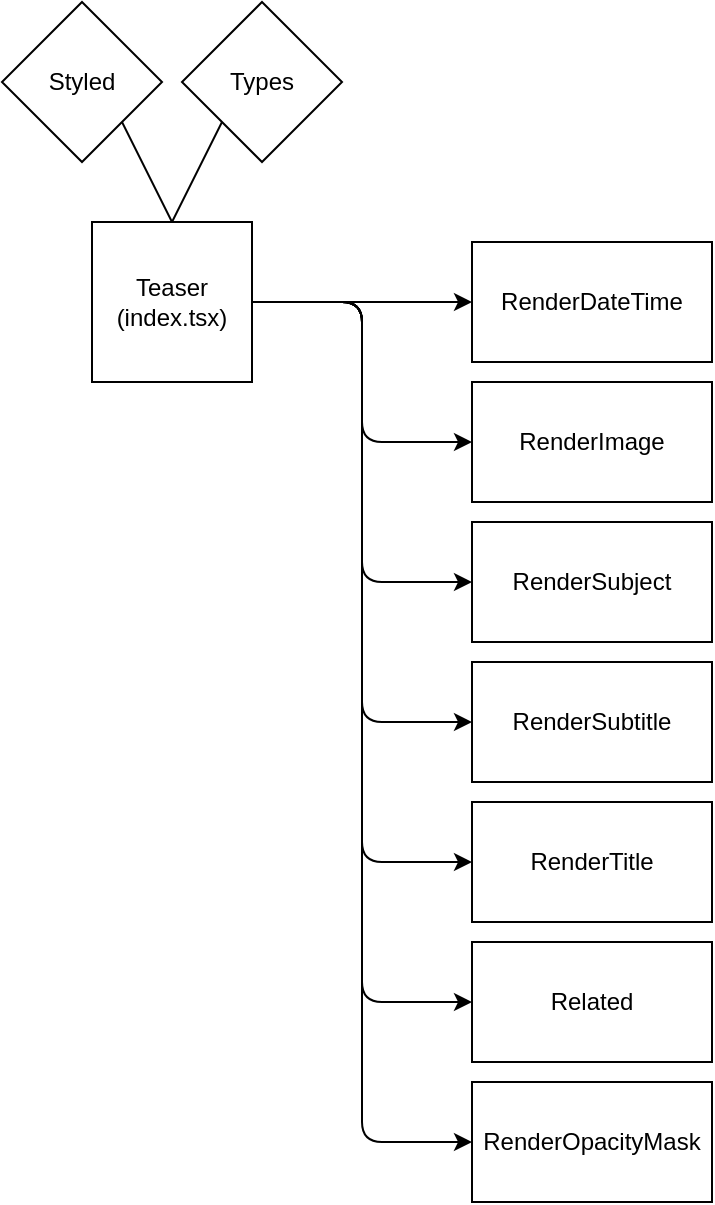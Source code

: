 <mxfile>
    <diagram id="NxI7S6E8Evhz7szBJ_er" name="Page-1">
        <mxGraphModel dx="1201" dy="804" grid="1" gridSize="10" guides="1" tooltips="1" connect="1" arrows="1" fold="1" page="1" pageScale="1" pageWidth="850" pageHeight="1100" math="0" shadow="0">
            <root>
                <mxCell id="0"/>
                <mxCell id="1" parent="0"/>
                <mxCell id="4" value="" style="edgeStyle=orthogonalEdgeStyle;rounded=0;orthogonalLoop=1;jettySize=auto;html=1;" parent="1" source="2" target="3" edge="1">
                    <mxGeometry relative="1" as="geometry"/>
                </mxCell>
                <mxCell id="3" value="RenderDateTime" style="whiteSpace=wrap;html=1;" parent="1" vertex="1">
                    <mxGeometry x="425" y="440" width="120" height="60" as="geometry"/>
                </mxCell>
                <mxCell id="7" value="RenderImage" style="whiteSpace=wrap;html=1;" parent="1" vertex="1">
                    <mxGeometry x="425" y="510" width="120" height="60" as="geometry"/>
                </mxCell>
                <mxCell id="9" value="RenderSubject" style="whiteSpace=wrap;html=1;" parent="1" vertex="1">
                    <mxGeometry x="425" y="580" width="120" height="60" as="geometry"/>
                </mxCell>
                <mxCell id="10" value="RenderSubtitle" style="whiteSpace=wrap;html=1;" parent="1" vertex="1">
                    <mxGeometry x="425" y="650" width="120" height="60" as="geometry"/>
                </mxCell>
                <mxCell id="11" value="RenderTitle" style="whiteSpace=wrap;html=1;" parent="1" vertex="1">
                    <mxGeometry x="425" y="720" width="120" height="60" as="geometry"/>
                </mxCell>
                <mxCell id="13" value="" style="edgeStyle=elbowEdgeStyle;elbow=horizontal;endArrow=classic;html=1;exitX=1;exitY=0.5;exitDx=0;exitDy=0;entryX=0;entryY=0.5;entryDx=0;entryDy=0;" parent="1" source="2" target="7" edge="1">
                    <mxGeometry width="50" height="50" relative="1" as="geometry">
                        <mxPoint x="535" y="630" as="sourcePoint"/>
                        <mxPoint x="585" y="580" as="targetPoint"/>
                    </mxGeometry>
                </mxCell>
                <mxCell id="14" value="" style="edgeStyle=elbowEdgeStyle;elbow=horizontal;endArrow=classic;html=1;exitX=1;exitY=0.5;exitDx=0;exitDy=0;entryX=0;entryY=0.5;entryDx=0;entryDy=0;" parent="1" source="2" target="9" edge="1">
                    <mxGeometry width="50" height="50" relative="1" as="geometry">
                        <mxPoint x="435" y="630" as="sourcePoint"/>
                        <mxPoint x="373" y="610" as="targetPoint"/>
                    </mxGeometry>
                </mxCell>
                <mxCell id="15" value="" style="edgeStyle=elbowEdgeStyle;elbow=horizontal;endArrow=classic;html=1;exitX=1;exitY=0.5;exitDx=0;exitDy=0;entryX=0;entryY=0.5;entryDx=0;entryDy=0;" parent="1" source="2" target="10" edge="1">
                    <mxGeometry width="50" height="50" relative="1" as="geometry">
                        <mxPoint x="435" y="630" as="sourcePoint"/>
                        <mxPoint x="485" y="580" as="targetPoint"/>
                    </mxGeometry>
                </mxCell>
                <mxCell id="16" value="" style="edgeStyle=elbowEdgeStyle;elbow=horizontal;endArrow=classic;html=1;exitX=1;exitY=0.5;exitDx=0;exitDy=0;entryX=0;entryY=0.5;entryDx=0;entryDy=0;" parent="1" source="2" target="11" edge="1">
                    <mxGeometry width="50" height="50" relative="1" as="geometry">
                        <mxPoint x="435" y="630" as="sourcePoint"/>
                        <mxPoint x="485" y="580" as="targetPoint"/>
                    </mxGeometry>
                </mxCell>
                <mxCell id="26" value="Styled" style="rhombus;whiteSpace=wrap;html=1;" parent="1" vertex="1">
                    <mxGeometry x="190" y="320" width="80" height="80" as="geometry"/>
                </mxCell>
                <mxCell id="27" value="Types" style="rhombus;whiteSpace=wrap;html=1;" parent="1" vertex="1">
                    <mxGeometry x="280" y="320" width="80" height="80" as="geometry"/>
                </mxCell>
                <mxCell id="2" value="Teaser&lt;br&gt;(index.tsx)" style="whiteSpace=wrap;html=1;aspect=fixed;" parent="1" vertex="1">
                    <mxGeometry x="235" y="430" width="80" height="80" as="geometry"/>
                </mxCell>
                <mxCell id="31" value="" style="endArrow=none;html=1;entryX=1;entryY=1;entryDx=0;entryDy=0;exitX=0.5;exitY=0;exitDx=0;exitDy=0;" parent="1" source="2" target="26" edge="1">
                    <mxGeometry width="50" height="50" relative="1" as="geometry">
                        <mxPoint x="410" y="530" as="sourcePoint"/>
                        <mxPoint x="460" y="480" as="targetPoint"/>
                    </mxGeometry>
                </mxCell>
                <mxCell id="32" value="" style="endArrow=none;html=1;entryX=0;entryY=1;entryDx=0;entryDy=0;exitX=0.5;exitY=0;exitDx=0;exitDy=0;" parent="1" source="2" target="27" edge="1">
                    <mxGeometry width="50" height="50" relative="1" as="geometry">
                        <mxPoint x="410" y="530" as="sourcePoint"/>
                        <mxPoint x="460" y="480" as="targetPoint"/>
                    </mxGeometry>
                </mxCell>
                <mxCell id="33" value="Related" style="whiteSpace=wrap;html=1;" vertex="1" parent="1">
                    <mxGeometry x="425" y="790" width="120" height="60" as="geometry"/>
                </mxCell>
                <mxCell id="37" value="" style="edgeStyle=segmentEdgeStyle;endArrow=classic;html=1;exitX=1;exitY=0.5;exitDx=0;exitDy=0;entryX=0;entryY=0.5;entryDx=0;entryDy=0;" edge="1" parent="1" source="2" target="33">
                    <mxGeometry width="50" height="50" relative="1" as="geometry">
                        <mxPoint x="490" y="630" as="sourcePoint"/>
                        <mxPoint x="540" y="580" as="targetPoint"/>
                        <Array as="points">
                            <mxPoint x="370" y="470"/>
                            <mxPoint x="370" y="820"/>
                        </Array>
                    </mxGeometry>
                </mxCell>
                <mxCell id="38" value="RenderOpacityMask" style="whiteSpace=wrap;html=1;" vertex="1" parent="1">
                    <mxGeometry x="425" y="860" width="120" height="60" as="geometry"/>
                </mxCell>
                <mxCell id="40" value="" style="edgeStyle=elbowEdgeStyle;elbow=horizontal;endArrow=classic;html=1;exitX=1;exitY=0.5;exitDx=0;exitDy=0;entryX=0;entryY=0.5;entryDx=0;entryDy=0;" edge="1" parent="1" source="2" target="38">
                    <mxGeometry width="50" height="50" relative="1" as="geometry">
                        <mxPoint x="490" y="630" as="sourcePoint"/>
                        <mxPoint x="540" y="580" as="targetPoint"/>
                    </mxGeometry>
                </mxCell>
            </root>
        </mxGraphModel>
    </diagram>
</mxfile>